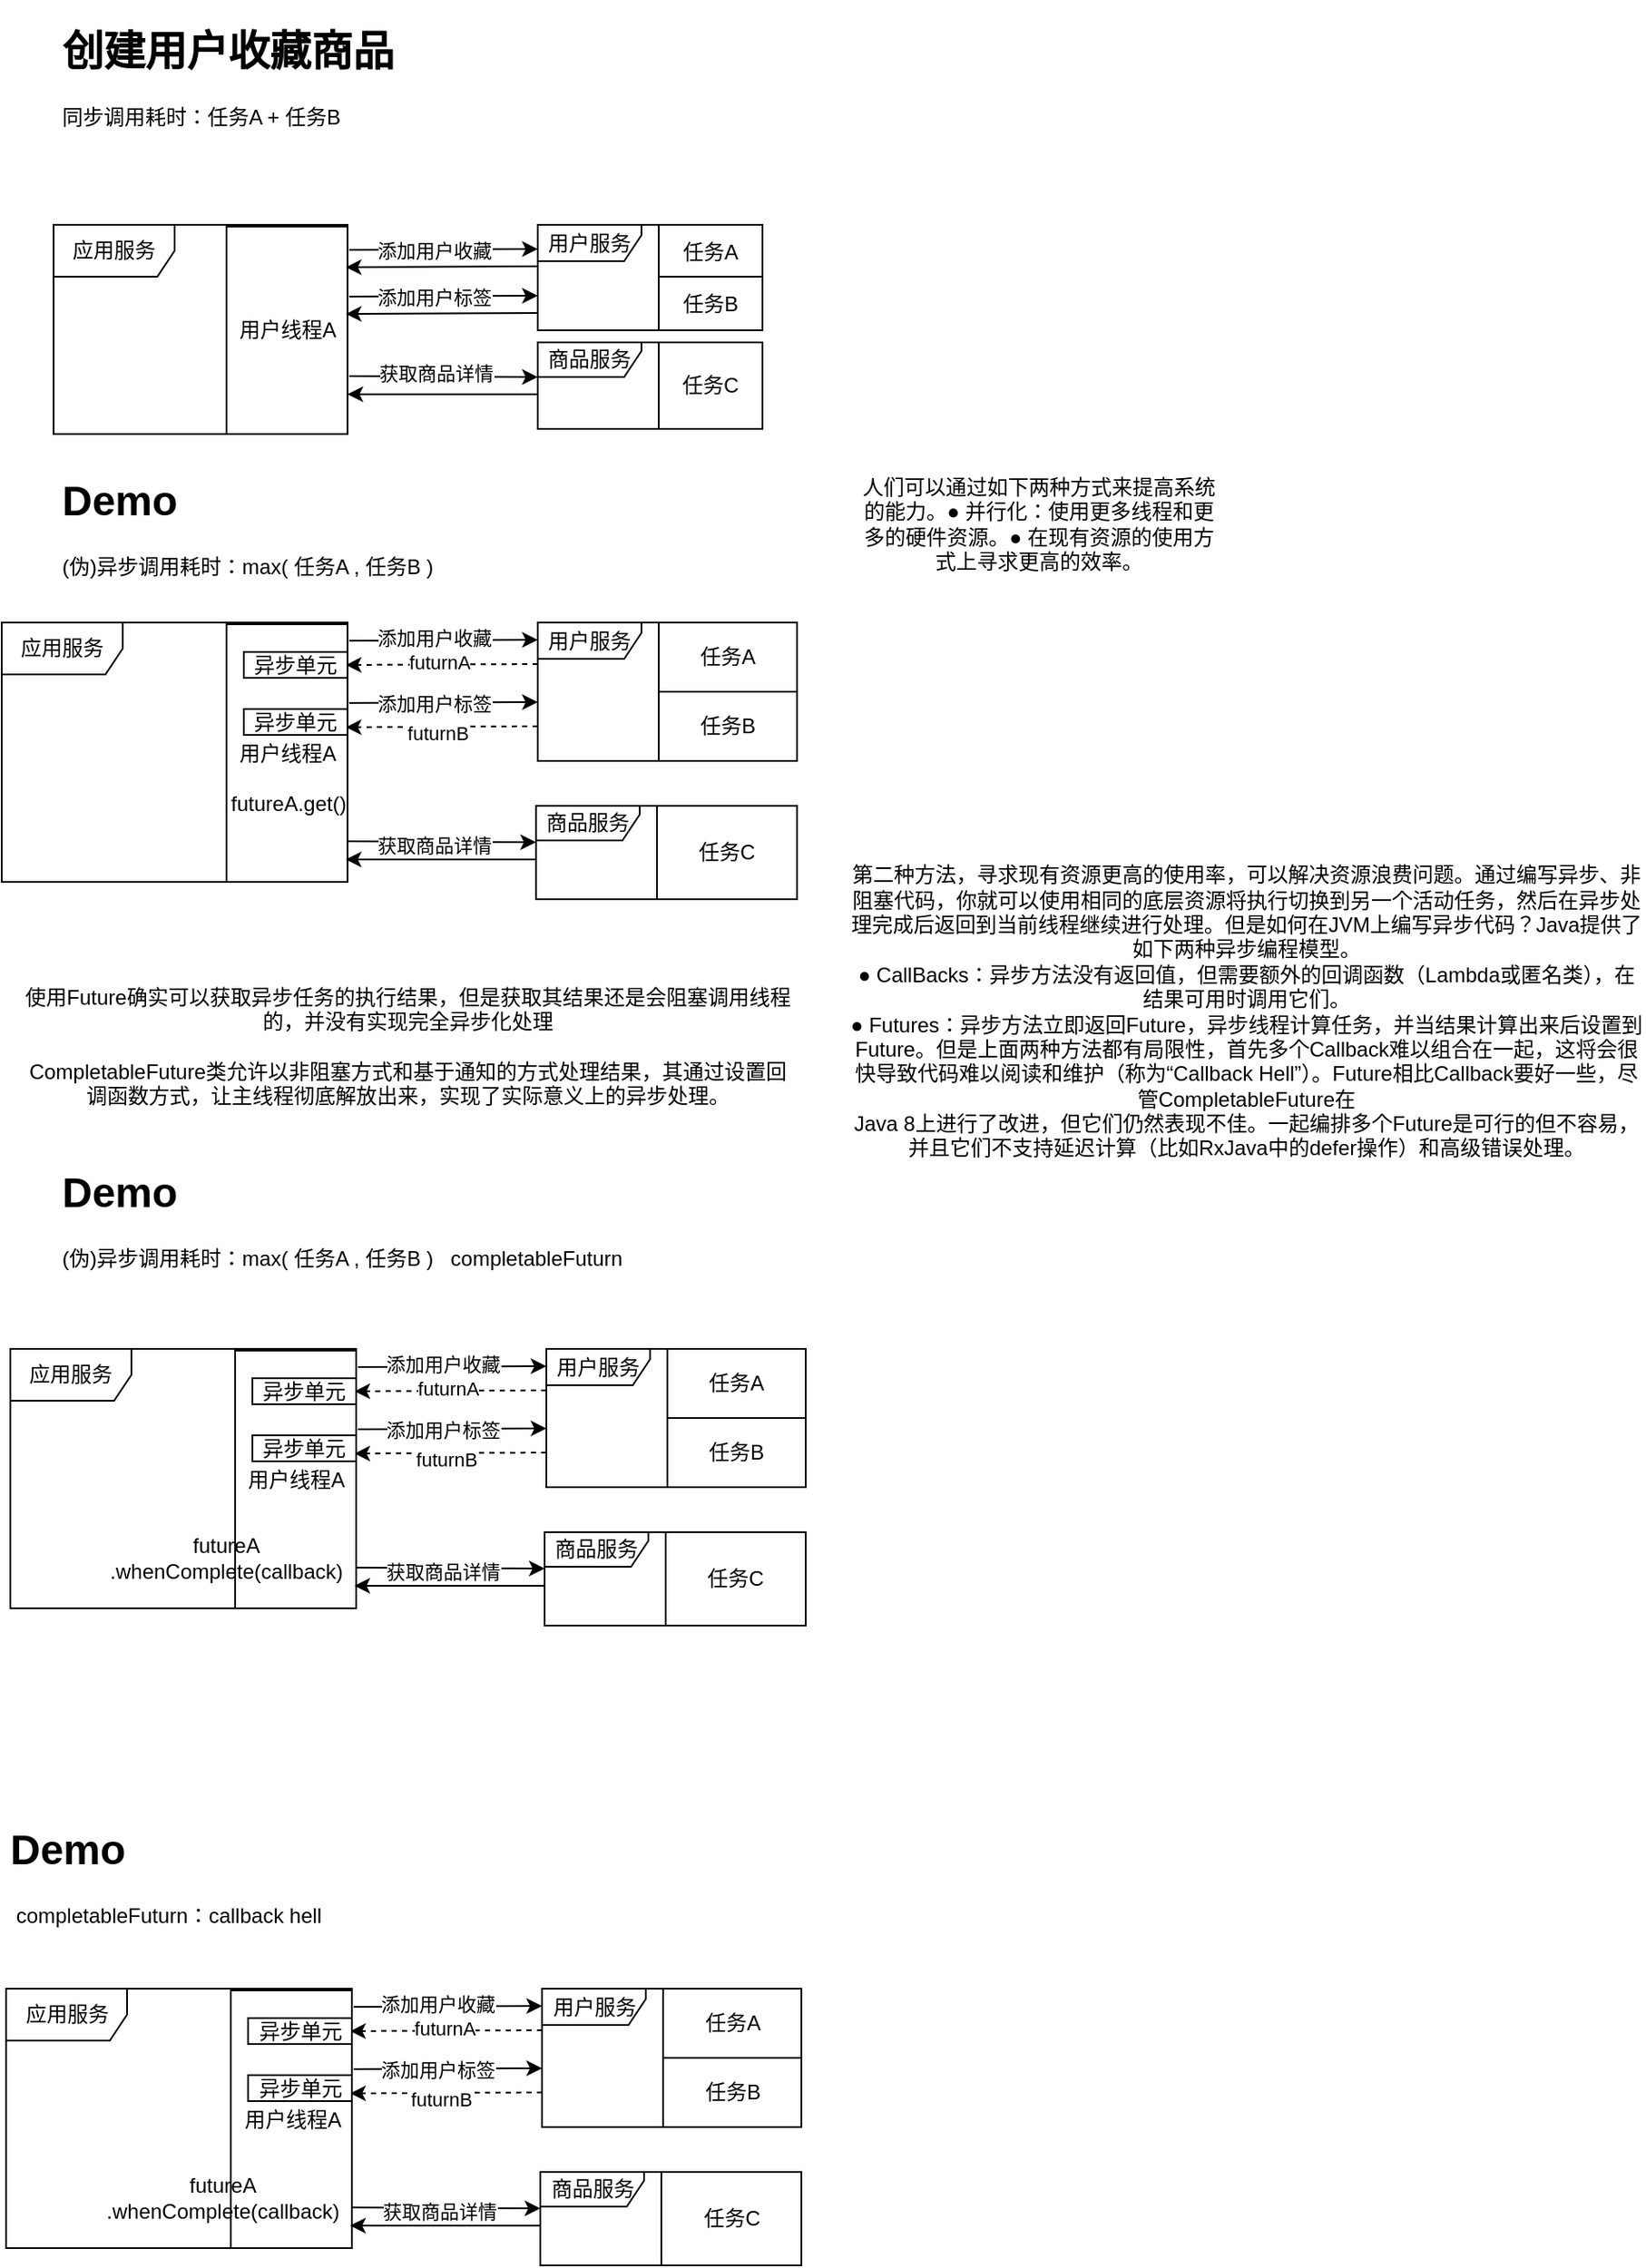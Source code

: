 <mxfile version="17.1.2" type="github">
  <diagram id="YxvS4D-LL8fNlQ251Akh" name="第 1 页">
    <mxGraphModel dx="2178" dy="877" grid="1" gridSize="10" guides="1" tooltips="1" connect="1" arrows="1" fold="1" page="1" pageScale="1" pageWidth="827" pageHeight="1169" math="0" shadow="0">
      <root>
        <mxCell id="0" />
        <mxCell id="1" parent="0" />
        <mxCell id="aYUkV0Ceu2SjlymIUX1H-2" value="&lt;h1&gt;创建用户收藏商品&lt;/h1&gt;&lt;p&gt;同步调用耗时：任务A + 任务B&lt;/p&gt;" style="text;html=1;strokeColor=none;fillColor=none;spacing=5;spacingTop=-20;whiteSpace=wrap;overflow=hidden;rounded=0;" parent="1" vertex="1">
          <mxGeometry x="-30" y="70" width="290" height="70" as="geometry" />
        </mxCell>
        <mxCell id="aYUkV0Ceu2SjlymIUX1H-5" value="用户线程A" style="html=1;" parent="1" vertex="1">
          <mxGeometry x="70" y="191" width="70" height="120" as="geometry" />
        </mxCell>
        <mxCell id="aYUkV0Ceu2SjlymIUX1H-9" value="应用服务" style="shape=umlFrame;whiteSpace=wrap;html=1;width=70;height=30;" parent="1" vertex="1">
          <mxGeometry x="-30" y="190" width="170" height="121" as="geometry" />
        </mxCell>
        <mxCell id="aYUkV0Ceu2SjlymIUX1H-17" value="用户服务" style="shape=umlFrame;whiteSpace=wrap;html=1;width=60;height=21;" parent="1" vertex="1">
          <mxGeometry x="250" y="190" width="130" height="61" as="geometry" />
        </mxCell>
        <mxCell id="aYUkV0Ceu2SjlymIUX1H-18" value="商品服务" style="shape=umlFrame;whiteSpace=wrap;html=1;width=60;height=20;" parent="1" vertex="1">
          <mxGeometry x="250" y="258" width="130" height="50" as="geometry" />
        </mxCell>
        <mxCell id="aYUkV0Ceu2SjlymIUX1H-19" value="" style="endArrow=classic;html=1;rounded=0;exitX=1.014;exitY=0.088;exitDx=0;exitDy=0;exitPerimeter=0;" parent="1" edge="1">
          <mxGeometry width="50" height="50" relative="1" as="geometry">
            <mxPoint x="140.98" y="204.56" as="sourcePoint" />
            <mxPoint x="250" y="204" as="targetPoint" />
          </mxGeometry>
        </mxCell>
        <mxCell id="aYUkV0Ceu2SjlymIUX1H-21" value="添加用户收藏" style="edgeLabel;html=1;align=center;verticalAlign=middle;resizable=0;points=[];" parent="aYUkV0Ceu2SjlymIUX1H-19" vertex="1" connectable="0">
          <mxGeometry x="-0.253" relative="1" as="geometry">
            <mxPoint x="8" as="offset" />
          </mxGeometry>
        </mxCell>
        <mxCell id="aYUkV0Ceu2SjlymIUX1H-20" value="" style="endArrow=classic;html=1;rounded=0;entryX=0.986;entryY=0.171;entryDx=0;entryDy=0;entryPerimeter=0;" parent="1" edge="1">
          <mxGeometry width="50" height="50" relative="1" as="geometry">
            <mxPoint x="250" y="214" as="sourcePoint" />
            <mxPoint x="139.02" y="214.52" as="targetPoint" />
          </mxGeometry>
        </mxCell>
        <mxCell id="aYUkV0Ceu2SjlymIUX1H-23" value="" style="endArrow=classic;html=1;rounded=0;exitX=1.014;exitY=0.663;exitDx=0;exitDy=0;exitPerimeter=0;" parent="1" edge="1">
          <mxGeometry width="50" height="50" relative="1" as="geometry">
            <mxPoint x="140.98" y="277.56" as="sourcePoint" />
            <mxPoint x="250" y="278" as="targetPoint" />
          </mxGeometry>
        </mxCell>
        <mxCell id="KaBQcw274Nk4PCJn2wYP-22" value="获取商品详情" style="edgeLabel;html=1;align=center;verticalAlign=middle;resizable=0;points=[];" vertex="1" connectable="0" parent="aYUkV0Ceu2SjlymIUX1H-23">
          <mxGeometry x="-0.067" y="2" relative="1" as="geometry">
            <mxPoint x="-1" as="offset" />
          </mxGeometry>
        </mxCell>
        <mxCell id="aYUkV0Ceu2SjlymIUX1H-25" value="" style="endArrow=classic;html=1;rounded=0;entryX=1;entryY=0.75;entryDx=0;entryDy=0;" parent="1" edge="1">
          <mxGeometry width="50" height="50" relative="1" as="geometry">
            <mxPoint x="250" y="288" as="sourcePoint" />
            <mxPoint x="140" y="288" as="targetPoint" />
          </mxGeometry>
        </mxCell>
        <mxCell id="aYUkV0Ceu2SjlymIUX1H-28" value="任务A" style="rounded=0;whiteSpace=wrap;html=1;" parent="1" vertex="1">
          <mxGeometry x="320" y="190" width="60" height="31" as="geometry" />
        </mxCell>
        <mxCell id="aYUkV0Ceu2SjlymIUX1H-29" value="任务C" style="rounded=0;whiteSpace=wrap;html=1;" parent="1" vertex="1">
          <mxGeometry x="320" y="258" width="60" height="50" as="geometry" />
        </mxCell>
        <mxCell id="KaBQcw274Nk4PCJn2wYP-5" value="&lt;h1&gt;Demo&lt;/h1&gt;&lt;p&gt;(伪)异步调用耗时：max( 任务A , 任务B )&lt;/p&gt;" style="text;html=1;strokeColor=none;fillColor=none;spacing=5;spacingTop=-20;whiteSpace=wrap;overflow=hidden;rounded=0;" vertex="1" parent="1">
          <mxGeometry x="-30" y="330" width="290" height="70" as="geometry" />
        </mxCell>
        <mxCell id="KaBQcw274Nk4PCJn2wYP-41" value="使用Future确实可以获取异步任务的执行结果，但是获取其结果还是会阻塞调用线程的，并没有实现完全异步化处理&lt;br&gt;&lt;br&gt;CompletableFuture类允许以非阻塞方式和基于通知的方式处理结果，其通过设置回调函数方式，让主线程彻底解放出来，实现了实际意义上的异步处理。" style="text;html=1;strokeColor=none;fillColor=none;align=center;verticalAlign=middle;whiteSpace=wrap;rounded=0;" vertex="1" parent="1">
          <mxGeometry x="-50" y="620" width="450" height="90" as="geometry" />
        </mxCell>
        <mxCell id="KaBQcw274Nk4PCJn2wYP-43" value="" style="endArrow=classic;html=1;rounded=0;exitX=1.014;exitY=0.088;exitDx=0;exitDy=0;exitPerimeter=0;" edge="1" parent="1">
          <mxGeometry width="50" height="50" relative="1" as="geometry">
            <mxPoint x="140.98" y="231.56" as="sourcePoint" />
            <mxPoint x="250" y="231" as="targetPoint" />
          </mxGeometry>
        </mxCell>
        <mxCell id="KaBQcw274Nk4PCJn2wYP-44" value="添加用户标签" style="edgeLabel;html=1;align=center;verticalAlign=middle;resizable=0;points=[];" vertex="1" connectable="0" parent="KaBQcw274Nk4PCJn2wYP-43">
          <mxGeometry x="-0.253" relative="1" as="geometry">
            <mxPoint x="8" as="offset" />
          </mxGeometry>
        </mxCell>
        <mxCell id="KaBQcw274Nk4PCJn2wYP-45" value="" style="endArrow=classic;html=1;rounded=0;entryX=0.986;entryY=0.171;entryDx=0;entryDy=0;entryPerimeter=0;" edge="1" parent="1">
          <mxGeometry width="50" height="50" relative="1" as="geometry">
            <mxPoint x="250" y="241" as="sourcePoint" />
            <mxPoint x="139.02" y="241.52" as="targetPoint" />
          </mxGeometry>
        </mxCell>
        <mxCell id="KaBQcw274Nk4PCJn2wYP-46" value="任务B" style="rounded=0;whiteSpace=wrap;html=1;" vertex="1" parent="1">
          <mxGeometry x="320" y="220" width="60" height="31" as="geometry" />
        </mxCell>
        <mxCell id="KaBQcw274Nk4PCJn2wYP-48" value="用户线程A" style="html=1;" vertex="1" parent="1">
          <mxGeometry x="70" y="421" width="70" height="149" as="geometry" />
        </mxCell>
        <mxCell id="KaBQcw274Nk4PCJn2wYP-49" value="应用服务" style="shape=umlFrame;whiteSpace=wrap;html=1;width=70;height=30;" vertex="1" parent="1">
          <mxGeometry x="-60" y="420" width="200" height="150" as="geometry" />
        </mxCell>
        <mxCell id="KaBQcw274Nk4PCJn2wYP-50" value="用户服务" style="shape=umlFrame;whiteSpace=wrap;html=1;width=60;height=21;" vertex="1" parent="1">
          <mxGeometry x="250" y="420" width="150" height="80" as="geometry" />
        </mxCell>
        <mxCell id="KaBQcw274Nk4PCJn2wYP-51" value="商品服务" style="shape=umlFrame;whiteSpace=wrap;html=1;width=60;height=20;" vertex="1" parent="1">
          <mxGeometry x="249" y="526" width="151" height="54" as="geometry" />
        </mxCell>
        <mxCell id="KaBQcw274Nk4PCJn2wYP-52" value="" style="endArrow=classic;html=1;rounded=0;exitX=1.014;exitY=0.088;exitDx=0;exitDy=0;exitPerimeter=0;" edge="1" parent="1">
          <mxGeometry width="50" height="50" relative="1" as="geometry">
            <mxPoint x="140.98" y="430.56" as="sourcePoint" />
            <mxPoint x="250" y="430" as="targetPoint" />
          </mxGeometry>
        </mxCell>
        <mxCell id="KaBQcw274Nk4PCJn2wYP-53" value="添加用户收藏" style="edgeLabel;html=1;align=center;verticalAlign=middle;resizable=0;points=[];" vertex="1" connectable="0" parent="KaBQcw274Nk4PCJn2wYP-52">
          <mxGeometry x="-0.253" relative="1" as="geometry">
            <mxPoint x="8" y="-2" as="offset" />
          </mxGeometry>
        </mxCell>
        <mxCell id="KaBQcw274Nk4PCJn2wYP-54" value="" style="endArrow=classic;html=1;rounded=0;entryX=0.986;entryY=0.171;entryDx=0;entryDy=0;entryPerimeter=0;dashed=1;" edge="1" parent="1">
          <mxGeometry width="50" height="50" relative="1" as="geometry">
            <mxPoint x="250" y="444" as="sourcePoint" />
            <mxPoint x="139.02" y="444.52" as="targetPoint" />
          </mxGeometry>
        </mxCell>
        <mxCell id="KaBQcw274Nk4PCJn2wYP-65" value="futurnA" style="edgeLabel;html=1;align=center;verticalAlign=middle;resizable=0;points=[];" vertex="1" connectable="0" parent="KaBQcw274Nk4PCJn2wYP-54">
          <mxGeometry x="0.045" y="-2" relative="1" as="geometry">
            <mxPoint x="1" as="offset" />
          </mxGeometry>
        </mxCell>
        <mxCell id="KaBQcw274Nk4PCJn2wYP-55" value="" style="endArrow=classic;html=1;rounded=0;exitX=1.014;exitY=0.663;exitDx=0;exitDy=0;exitPerimeter=0;" edge="1" parent="1">
          <mxGeometry width="50" height="50" relative="1" as="geometry">
            <mxPoint x="139.98" y="546.56" as="sourcePoint" />
            <mxPoint x="249" y="547" as="targetPoint" />
          </mxGeometry>
        </mxCell>
        <mxCell id="KaBQcw274Nk4PCJn2wYP-56" value="获取商品详情" style="edgeLabel;html=1;align=center;verticalAlign=middle;resizable=0;points=[];" vertex="1" connectable="0" parent="KaBQcw274Nk4PCJn2wYP-55">
          <mxGeometry x="-0.067" y="2" relative="1" as="geometry">
            <mxPoint x="-1" y="4" as="offset" />
          </mxGeometry>
        </mxCell>
        <mxCell id="KaBQcw274Nk4PCJn2wYP-57" value="" style="endArrow=classic;html=1;rounded=0;entryX=1;entryY=0.75;entryDx=0;entryDy=0;" edge="1" parent="1">
          <mxGeometry width="50" height="50" relative="1" as="geometry">
            <mxPoint x="249" y="557" as="sourcePoint" />
            <mxPoint x="139" y="557" as="targetPoint" />
          </mxGeometry>
        </mxCell>
        <mxCell id="KaBQcw274Nk4PCJn2wYP-58" value="任务A" style="rounded=0;whiteSpace=wrap;html=1;" vertex="1" parent="1">
          <mxGeometry x="320" y="420" width="80" height="40" as="geometry" />
        </mxCell>
        <mxCell id="KaBQcw274Nk4PCJn2wYP-59" value="任务C" style="rounded=0;whiteSpace=wrap;html=1;" vertex="1" parent="1">
          <mxGeometry x="319" y="526" width="81" height="54" as="geometry" />
        </mxCell>
        <mxCell id="KaBQcw274Nk4PCJn2wYP-60" value="" style="endArrow=classic;html=1;rounded=0;exitX=1.014;exitY=0.088;exitDx=0;exitDy=0;exitPerimeter=0;" edge="1" parent="1">
          <mxGeometry width="50" height="50" relative="1" as="geometry">
            <mxPoint x="140.98" y="466.56" as="sourcePoint" />
            <mxPoint x="250" y="466" as="targetPoint" />
          </mxGeometry>
        </mxCell>
        <mxCell id="KaBQcw274Nk4PCJn2wYP-61" value="添加用户标签" style="edgeLabel;html=1;align=center;verticalAlign=middle;resizable=0;points=[];" vertex="1" connectable="0" parent="KaBQcw274Nk4PCJn2wYP-60">
          <mxGeometry x="-0.253" relative="1" as="geometry">
            <mxPoint x="8" as="offset" />
          </mxGeometry>
        </mxCell>
        <mxCell id="KaBQcw274Nk4PCJn2wYP-62" value="" style="endArrow=classic;html=1;rounded=0;entryX=0.986;entryY=0.171;entryDx=0;entryDy=0;entryPerimeter=0;dashed=1;" edge="1" parent="1">
          <mxGeometry width="50" height="50" relative="1" as="geometry">
            <mxPoint x="250" y="480" as="sourcePoint" />
            <mxPoint x="139.02" y="480.52" as="targetPoint" />
          </mxGeometry>
        </mxCell>
        <mxCell id="KaBQcw274Nk4PCJn2wYP-66" value="futurnB" style="edgeLabel;html=1;align=center;verticalAlign=middle;resizable=0;points=[];" vertex="1" connectable="0" parent="KaBQcw274Nk4PCJn2wYP-62">
          <mxGeometry x="0.071" y="3" relative="1" as="geometry">
            <mxPoint x="1" as="offset" />
          </mxGeometry>
        </mxCell>
        <mxCell id="KaBQcw274Nk4PCJn2wYP-63" value="任务B" style="rounded=0;whiteSpace=wrap;html=1;" vertex="1" parent="1">
          <mxGeometry x="320" y="460" width="80" height="40" as="geometry" />
        </mxCell>
        <mxCell id="KaBQcw274Nk4PCJn2wYP-70" value="异步单元" style="rounded=0;whiteSpace=wrap;html=1;" vertex="1" parent="1">
          <mxGeometry x="80" y="437" width="60" height="15" as="geometry" />
        </mxCell>
        <mxCell id="KaBQcw274Nk4PCJn2wYP-71" value="异步单元" style="rounded=0;whiteSpace=wrap;html=1;" vertex="1" parent="1">
          <mxGeometry x="80" y="470" width="60" height="15" as="geometry" />
        </mxCell>
        <mxCell id="KaBQcw274Nk4PCJn2wYP-74" value="futureA.get()" style="text;html=1;strokeColor=none;fillColor=none;align=center;verticalAlign=middle;whiteSpace=wrap;rounded=0;" vertex="1" parent="1">
          <mxGeometry x="76" y="510" width="60" height="30" as="geometry" />
        </mxCell>
        <mxCell id="KaBQcw274Nk4PCJn2wYP-75" value="&lt;h1&gt;Demo&lt;/h1&gt;&lt;p&gt;(伪)异步调用耗时：max( 任务A , 任务B )&amp;nbsp; &amp;nbsp;completableFuturn&lt;/p&gt;" style="text;html=1;strokeColor=none;fillColor=none;spacing=5;spacingTop=-20;whiteSpace=wrap;overflow=hidden;rounded=0;" vertex="1" parent="1">
          <mxGeometry x="-30" y="730" width="465" height="90" as="geometry" />
        </mxCell>
        <mxCell id="KaBQcw274Nk4PCJn2wYP-76" value="用户线程A" style="html=1;" vertex="1" parent="1">
          <mxGeometry x="75" y="841" width="70" height="149" as="geometry" />
        </mxCell>
        <mxCell id="KaBQcw274Nk4PCJn2wYP-77" value="应用服务" style="shape=umlFrame;whiteSpace=wrap;html=1;width=70;height=30;" vertex="1" parent="1">
          <mxGeometry x="-55" y="840" width="200" height="150" as="geometry" />
        </mxCell>
        <mxCell id="KaBQcw274Nk4PCJn2wYP-78" value="用户服务" style="shape=umlFrame;whiteSpace=wrap;html=1;width=60;height=21;" vertex="1" parent="1">
          <mxGeometry x="255" y="840" width="150" height="80" as="geometry" />
        </mxCell>
        <mxCell id="KaBQcw274Nk4PCJn2wYP-79" value="商品服务" style="shape=umlFrame;whiteSpace=wrap;html=1;width=60;height=20;" vertex="1" parent="1">
          <mxGeometry x="254" y="946" width="151" height="54" as="geometry" />
        </mxCell>
        <mxCell id="KaBQcw274Nk4PCJn2wYP-80" value="" style="endArrow=classic;html=1;rounded=0;exitX=1.014;exitY=0.088;exitDx=0;exitDy=0;exitPerimeter=0;" edge="1" parent="1">
          <mxGeometry width="50" height="50" relative="1" as="geometry">
            <mxPoint x="145.98" y="850.56" as="sourcePoint" />
            <mxPoint x="255" y="850" as="targetPoint" />
          </mxGeometry>
        </mxCell>
        <mxCell id="KaBQcw274Nk4PCJn2wYP-81" value="添加用户收藏" style="edgeLabel;html=1;align=center;verticalAlign=middle;resizable=0;points=[];" vertex="1" connectable="0" parent="KaBQcw274Nk4PCJn2wYP-80">
          <mxGeometry x="-0.253" relative="1" as="geometry">
            <mxPoint x="8" y="-2" as="offset" />
          </mxGeometry>
        </mxCell>
        <mxCell id="KaBQcw274Nk4PCJn2wYP-82" value="" style="endArrow=classic;html=1;rounded=0;entryX=0.986;entryY=0.171;entryDx=0;entryDy=0;entryPerimeter=0;dashed=1;" edge="1" parent="1">
          <mxGeometry width="50" height="50" relative="1" as="geometry">
            <mxPoint x="255" y="864" as="sourcePoint" />
            <mxPoint x="144.02" y="864.52" as="targetPoint" />
          </mxGeometry>
        </mxCell>
        <mxCell id="KaBQcw274Nk4PCJn2wYP-83" value="futurnA" style="edgeLabel;html=1;align=center;verticalAlign=middle;resizable=0;points=[];" vertex="1" connectable="0" parent="KaBQcw274Nk4PCJn2wYP-82">
          <mxGeometry x="0.045" y="-2" relative="1" as="geometry">
            <mxPoint x="1" as="offset" />
          </mxGeometry>
        </mxCell>
        <mxCell id="KaBQcw274Nk4PCJn2wYP-84" value="" style="endArrow=classic;html=1;rounded=0;exitX=1.014;exitY=0.663;exitDx=0;exitDy=0;exitPerimeter=0;" edge="1" parent="1">
          <mxGeometry width="50" height="50" relative="1" as="geometry">
            <mxPoint x="144.98" y="966.56" as="sourcePoint" />
            <mxPoint x="254" y="967" as="targetPoint" />
          </mxGeometry>
        </mxCell>
        <mxCell id="KaBQcw274Nk4PCJn2wYP-85" value="获取商品详情" style="edgeLabel;html=1;align=center;verticalAlign=middle;resizable=0;points=[];" vertex="1" connectable="0" parent="KaBQcw274Nk4PCJn2wYP-84">
          <mxGeometry x="-0.067" y="2" relative="1" as="geometry">
            <mxPoint x="-1" y="4" as="offset" />
          </mxGeometry>
        </mxCell>
        <mxCell id="KaBQcw274Nk4PCJn2wYP-86" value="" style="endArrow=classic;html=1;rounded=0;entryX=1;entryY=0.75;entryDx=0;entryDy=0;" edge="1" parent="1">
          <mxGeometry width="50" height="50" relative="1" as="geometry">
            <mxPoint x="254" y="977" as="sourcePoint" />
            <mxPoint x="144" y="977" as="targetPoint" />
          </mxGeometry>
        </mxCell>
        <mxCell id="KaBQcw274Nk4PCJn2wYP-87" value="任务A" style="rounded=0;whiteSpace=wrap;html=1;" vertex="1" parent="1">
          <mxGeometry x="325" y="840" width="80" height="40" as="geometry" />
        </mxCell>
        <mxCell id="KaBQcw274Nk4PCJn2wYP-88" value="任务C" style="rounded=0;whiteSpace=wrap;html=1;" vertex="1" parent="1">
          <mxGeometry x="324" y="946" width="81" height="54" as="geometry" />
        </mxCell>
        <mxCell id="KaBQcw274Nk4PCJn2wYP-89" value="" style="endArrow=classic;html=1;rounded=0;exitX=1.014;exitY=0.088;exitDx=0;exitDy=0;exitPerimeter=0;" edge="1" parent="1">
          <mxGeometry width="50" height="50" relative="1" as="geometry">
            <mxPoint x="145.98" y="886.56" as="sourcePoint" />
            <mxPoint x="255" y="886" as="targetPoint" />
          </mxGeometry>
        </mxCell>
        <mxCell id="KaBQcw274Nk4PCJn2wYP-90" value="添加用户标签" style="edgeLabel;html=1;align=center;verticalAlign=middle;resizable=0;points=[];" vertex="1" connectable="0" parent="KaBQcw274Nk4PCJn2wYP-89">
          <mxGeometry x="-0.253" relative="1" as="geometry">
            <mxPoint x="8" as="offset" />
          </mxGeometry>
        </mxCell>
        <mxCell id="KaBQcw274Nk4PCJn2wYP-91" value="" style="endArrow=classic;html=1;rounded=0;entryX=0.986;entryY=0.171;entryDx=0;entryDy=0;entryPerimeter=0;dashed=1;" edge="1" parent="1">
          <mxGeometry width="50" height="50" relative="1" as="geometry">
            <mxPoint x="255" y="900" as="sourcePoint" />
            <mxPoint x="144.02" y="900.52" as="targetPoint" />
          </mxGeometry>
        </mxCell>
        <mxCell id="KaBQcw274Nk4PCJn2wYP-92" value="futurnB" style="edgeLabel;html=1;align=center;verticalAlign=middle;resizable=0;points=[];" vertex="1" connectable="0" parent="KaBQcw274Nk4PCJn2wYP-91">
          <mxGeometry x="0.071" y="3" relative="1" as="geometry">
            <mxPoint x="1" as="offset" />
          </mxGeometry>
        </mxCell>
        <mxCell id="KaBQcw274Nk4PCJn2wYP-93" value="任务B" style="rounded=0;whiteSpace=wrap;html=1;" vertex="1" parent="1">
          <mxGeometry x="325" y="880" width="80" height="40" as="geometry" />
        </mxCell>
        <mxCell id="KaBQcw274Nk4PCJn2wYP-94" value="异步单元" style="rounded=0;whiteSpace=wrap;html=1;" vertex="1" parent="1">
          <mxGeometry x="85" y="857" width="60" height="15" as="geometry" />
        </mxCell>
        <mxCell id="KaBQcw274Nk4PCJn2wYP-95" value="异步单元" style="rounded=0;whiteSpace=wrap;html=1;" vertex="1" parent="1">
          <mxGeometry x="85" y="890" width="60" height="15" as="geometry" />
        </mxCell>
        <mxCell id="KaBQcw274Nk4PCJn2wYP-96" value="futureA&lt;br&gt;.whenComplete(callback)" style="text;html=1;strokeColor=none;fillColor=none;align=center;verticalAlign=middle;whiteSpace=wrap;rounded=0;" vertex="1" parent="1">
          <mxGeometry x="40" y="946" width="60" height="30" as="geometry" />
        </mxCell>
        <mxCell id="KaBQcw274Nk4PCJn2wYP-97" value="人们可以通过如下两种方式来提高系统的能力。● 并行化：使用更多线程和更多的硬件资源。● 在现有资源的使用方式上寻求更高的效率。" style="text;html=1;strokeColor=none;fillColor=none;align=center;verticalAlign=middle;whiteSpace=wrap;rounded=0;" vertex="1" parent="1">
          <mxGeometry x="435" y="258" width="210" height="210" as="geometry" />
        </mxCell>
        <mxCell id="KaBQcw274Nk4PCJn2wYP-98" value="第二种方法，寻求现有资源更高的使用率，可以解决资源浪费问题。通过编写异步、非阻塞代码，你就可以使用相同的底层资源将执行切换到另一个活动任务，然后在异步处理完成后返回到当前线程继续进行处理。但是如何在JVM上编写异步代码？Java提供了如下两种异步编程模型。&lt;br&gt;● CallBacks：异步方法没有返回值，但需要额外的回调函数（Lambda或匿名类），在结果可用时调用它们。&lt;br&gt;● Futures：异步方法立即返回Future，异步线程计算任务，并当结果计算出来后设置到Future。但是上面两种方法都有局限性，首先多个Callback难以组合在一起，这将会很快导致代码难以阅读和维护（称为“Callback Hell”）。Future相比Callback要好一些，尽管CompletableFuture在&lt;span style=&quot;color: rgba(0 , 0 , 0 , 0) ; font-family: monospace ; font-size: 0px&quot;&gt;%3CmxGraphModel%3E%3Croot%3E%3CmxCell%20id%3D%220%22%2F%3E%3CmxCell%20id%3D%221%22%20parent%3D%220%22%2F%3E%3CmxCell%20id%3D%222%22%20value%3D%22%26lt%3Bh1%26gt%3BDemo%26lt%3B%2Fh1%26gt%3B%26lt%3Bp%26gt%3B(%E4%BC%AA)%E5%BC%82%E6%AD%A5%E8%B0%83%E7%94%A8%E8%80%97%E6%97%B6%EF%BC%9Amax(%20%E4%BB%BB%E5%8A%A1A%20%2C%20%E4%BB%BB%E5%8A%A1B%20)%26amp%3Bnbsp%3B%20%26amp%3Bnbsp%3BcompletableFuturn%26lt%3B%2Fp%26gt%3B%22%20style%3D%22text%3Bhtml%3D1%3BstrokeColor%3Dnone%3BfillColor%3Dnone%3Bspacing%3D5%3BspacingTop%3D-20%3BwhiteSpace%3Dwrap%3Boverflow%3Dhidden%3Brounded%3D0%3B%22%20vertex%3D%221%22%20parent%3D%221%22%3E%3CmxGeometry%20x%3D%22-30%22%20y%3D%22730%22%20width%3D%22465%22%20height%3D%2290%22%20as%3D%22geometry%22%2F%3E%3C%2FmxCell%3E%3C%2Froot%3E%3C%2FmxGraphModel%3E&lt;/span&gt;&lt;br&gt;Java 8上进行了改进，但它们仍然表现不佳。一起编排多个Future是可行的但不容易，并且它们不支持延迟计算（比如RxJava中的defer操作）和高级错误处理。" style="text;html=1;strokeColor=none;fillColor=none;align=center;verticalAlign=middle;whiteSpace=wrap;rounded=0;" vertex="1" parent="1">
          <mxGeometry x="430" y="520" width="460" height="250" as="geometry" />
        </mxCell>
        <mxCell id="KaBQcw274Nk4PCJn2wYP-99" value="用户线程A" style="html=1;" vertex="1" parent="1">
          <mxGeometry x="72.5" y="1211" width="70" height="149" as="geometry" />
        </mxCell>
        <mxCell id="KaBQcw274Nk4PCJn2wYP-100" value="应用服务" style="shape=umlFrame;whiteSpace=wrap;html=1;width=70;height=30;" vertex="1" parent="1">
          <mxGeometry x="-57.5" y="1210" width="200" height="150" as="geometry" />
        </mxCell>
        <mxCell id="KaBQcw274Nk4PCJn2wYP-101" value="用户服务" style="shape=umlFrame;whiteSpace=wrap;html=1;width=60;height=21;" vertex="1" parent="1">
          <mxGeometry x="252.5" y="1210" width="150" height="80" as="geometry" />
        </mxCell>
        <mxCell id="KaBQcw274Nk4PCJn2wYP-102" value="商品服务" style="shape=umlFrame;whiteSpace=wrap;html=1;width=60;height=20;" vertex="1" parent="1">
          <mxGeometry x="251.5" y="1316" width="151" height="54" as="geometry" />
        </mxCell>
        <mxCell id="KaBQcw274Nk4PCJn2wYP-103" value="" style="endArrow=classic;html=1;rounded=0;exitX=1.014;exitY=0.088;exitDx=0;exitDy=0;exitPerimeter=0;" edge="1" parent="1">
          <mxGeometry width="50" height="50" relative="1" as="geometry">
            <mxPoint x="143.48" y="1220.56" as="sourcePoint" />
            <mxPoint x="252.5" y="1220" as="targetPoint" />
          </mxGeometry>
        </mxCell>
        <mxCell id="KaBQcw274Nk4PCJn2wYP-104" value="添加用户收藏" style="edgeLabel;html=1;align=center;verticalAlign=middle;resizable=0;points=[];" vertex="1" connectable="0" parent="KaBQcw274Nk4PCJn2wYP-103">
          <mxGeometry x="-0.253" relative="1" as="geometry">
            <mxPoint x="8" y="-2" as="offset" />
          </mxGeometry>
        </mxCell>
        <mxCell id="KaBQcw274Nk4PCJn2wYP-105" value="" style="endArrow=classic;html=1;rounded=0;entryX=0.986;entryY=0.171;entryDx=0;entryDy=0;entryPerimeter=0;dashed=1;" edge="1" parent="1">
          <mxGeometry width="50" height="50" relative="1" as="geometry">
            <mxPoint x="252.5" y="1234.0" as="sourcePoint" />
            <mxPoint x="141.52" y="1234.52" as="targetPoint" />
          </mxGeometry>
        </mxCell>
        <mxCell id="KaBQcw274Nk4PCJn2wYP-106" value="futurnA" style="edgeLabel;html=1;align=center;verticalAlign=middle;resizable=0;points=[];" vertex="1" connectable="0" parent="KaBQcw274Nk4PCJn2wYP-105">
          <mxGeometry x="0.045" y="-2" relative="1" as="geometry">
            <mxPoint x="1" as="offset" />
          </mxGeometry>
        </mxCell>
        <mxCell id="KaBQcw274Nk4PCJn2wYP-107" value="" style="endArrow=classic;html=1;rounded=0;exitX=1.014;exitY=0.663;exitDx=0;exitDy=0;exitPerimeter=0;" edge="1" parent="1">
          <mxGeometry width="50" height="50" relative="1" as="geometry">
            <mxPoint x="142.48" y="1336.56" as="sourcePoint" />
            <mxPoint x="251.5" y="1337" as="targetPoint" />
          </mxGeometry>
        </mxCell>
        <mxCell id="KaBQcw274Nk4PCJn2wYP-108" value="获取商品详情" style="edgeLabel;html=1;align=center;verticalAlign=middle;resizable=0;points=[];" vertex="1" connectable="0" parent="KaBQcw274Nk4PCJn2wYP-107">
          <mxGeometry x="-0.067" y="2" relative="1" as="geometry">
            <mxPoint x="-1" y="4" as="offset" />
          </mxGeometry>
        </mxCell>
        <mxCell id="KaBQcw274Nk4PCJn2wYP-109" value="" style="endArrow=classic;html=1;rounded=0;entryX=1;entryY=0.75;entryDx=0;entryDy=0;" edge="1" parent="1">
          <mxGeometry width="50" height="50" relative="1" as="geometry">
            <mxPoint x="251.5" y="1347" as="sourcePoint" />
            <mxPoint x="141.5" y="1347" as="targetPoint" />
          </mxGeometry>
        </mxCell>
        <mxCell id="KaBQcw274Nk4PCJn2wYP-110" value="任务A" style="rounded=0;whiteSpace=wrap;html=1;" vertex="1" parent="1">
          <mxGeometry x="322.5" y="1210" width="80" height="40" as="geometry" />
        </mxCell>
        <mxCell id="KaBQcw274Nk4PCJn2wYP-111" value="任务C" style="rounded=0;whiteSpace=wrap;html=1;" vertex="1" parent="1">
          <mxGeometry x="321.5" y="1316" width="81" height="54" as="geometry" />
        </mxCell>
        <mxCell id="KaBQcw274Nk4PCJn2wYP-112" value="" style="endArrow=classic;html=1;rounded=0;exitX=1.014;exitY=0.088;exitDx=0;exitDy=0;exitPerimeter=0;" edge="1" parent="1">
          <mxGeometry width="50" height="50" relative="1" as="geometry">
            <mxPoint x="143.48" y="1256.56" as="sourcePoint" />
            <mxPoint x="252.5" y="1256" as="targetPoint" />
          </mxGeometry>
        </mxCell>
        <mxCell id="KaBQcw274Nk4PCJn2wYP-113" value="添加用户标签" style="edgeLabel;html=1;align=center;verticalAlign=middle;resizable=0;points=[];" vertex="1" connectable="0" parent="KaBQcw274Nk4PCJn2wYP-112">
          <mxGeometry x="-0.253" relative="1" as="geometry">
            <mxPoint x="8" as="offset" />
          </mxGeometry>
        </mxCell>
        <mxCell id="KaBQcw274Nk4PCJn2wYP-114" value="" style="endArrow=classic;html=1;rounded=0;entryX=0.986;entryY=0.171;entryDx=0;entryDy=0;entryPerimeter=0;dashed=1;" edge="1" parent="1">
          <mxGeometry width="50" height="50" relative="1" as="geometry">
            <mxPoint x="252.5" y="1270" as="sourcePoint" />
            <mxPoint x="141.52" y="1270.52" as="targetPoint" />
          </mxGeometry>
        </mxCell>
        <mxCell id="KaBQcw274Nk4PCJn2wYP-115" value="futurnB" style="edgeLabel;html=1;align=center;verticalAlign=middle;resizable=0;points=[];" vertex="1" connectable="0" parent="KaBQcw274Nk4PCJn2wYP-114">
          <mxGeometry x="0.071" y="3" relative="1" as="geometry">
            <mxPoint x="1" as="offset" />
          </mxGeometry>
        </mxCell>
        <mxCell id="KaBQcw274Nk4PCJn2wYP-116" value="任务B" style="rounded=0;whiteSpace=wrap;html=1;" vertex="1" parent="1">
          <mxGeometry x="322.5" y="1250" width="80" height="40" as="geometry" />
        </mxCell>
        <mxCell id="KaBQcw274Nk4PCJn2wYP-117" value="异步单元" style="rounded=0;whiteSpace=wrap;html=1;" vertex="1" parent="1">
          <mxGeometry x="82.5" y="1227" width="60" height="15" as="geometry" />
        </mxCell>
        <mxCell id="KaBQcw274Nk4PCJn2wYP-118" value="异步单元" style="rounded=0;whiteSpace=wrap;html=1;" vertex="1" parent="1">
          <mxGeometry x="82.5" y="1260" width="60" height="15" as="geometry" />
        </mxCell>
        <mxCell id="KaBQcw274Nk4PCJn2wYP-119" value="futureA&lt;br&gt;.whenComplete(callback)" style="text;html=1;strokeColor=none;fillColor=none;align=center;verticalAlign=middle;whiteSpace=wrap;rounded=0;" vertex="1" parent="1">
          <mxGeometry x="37.5" y="1316" width="60" height="30" as="geometry" />
        </mxCell>
        <mxCell id="KaBQcw274Nk4PCJn2wYP-120" value="&lt;h1&gt;Demo&lt;/h1&gt;&lt;p&gt;&amp;nbsp;completableFuturn：callback hell&lt;/p&gt;" style="text;html=1;strokeColor=none;fillColor=none;spacing=5;spacingTop=-20;whiteSpace=wrap;overflow=hidden;rounded=0;" vertex="1" parent="1">
          <mxGeometry x="-60" y="1110" width="465" height="90" as="geometry" />
        </mxCell>
      </root>
    </mxGraphModel>
  </diagram>
</mxfile>
